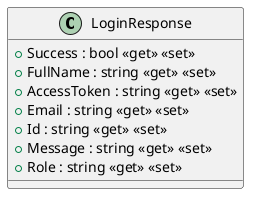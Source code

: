 @startuml
class LoginResponse {
    + Success : bool <<get>> <<set>>
    + FullName : string <<get>> <<set>>
    + AccessToken : string <<get>> <<set>>
    + Email : string <<get>> <<set>>
    + Id : string <<get>> <<set>>
    + Message : string <<get>> <<set>>
    + Role : string <<get>> <<set>>
}
@enduml
